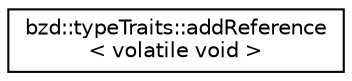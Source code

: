 digraph "Graphical Class Hierarchy"
{
  edge [fontname="Helvetica",fontsize="10",labelfontname="Helvetica",labelfontsize="10"];
  node [fontname="Helvetica",fontsize="10",shape=record];
  rankdir="LR";
  Node0 [label="bzd::typeTraits::addReference\l\< volatile void \>",height=0.2,width=0.4,color="black", fillcolor="white", style="filled",URL="$structbzd_1_1typeTraits_1_1addReference_3_01volatile_01void_01_4.html"];
}
